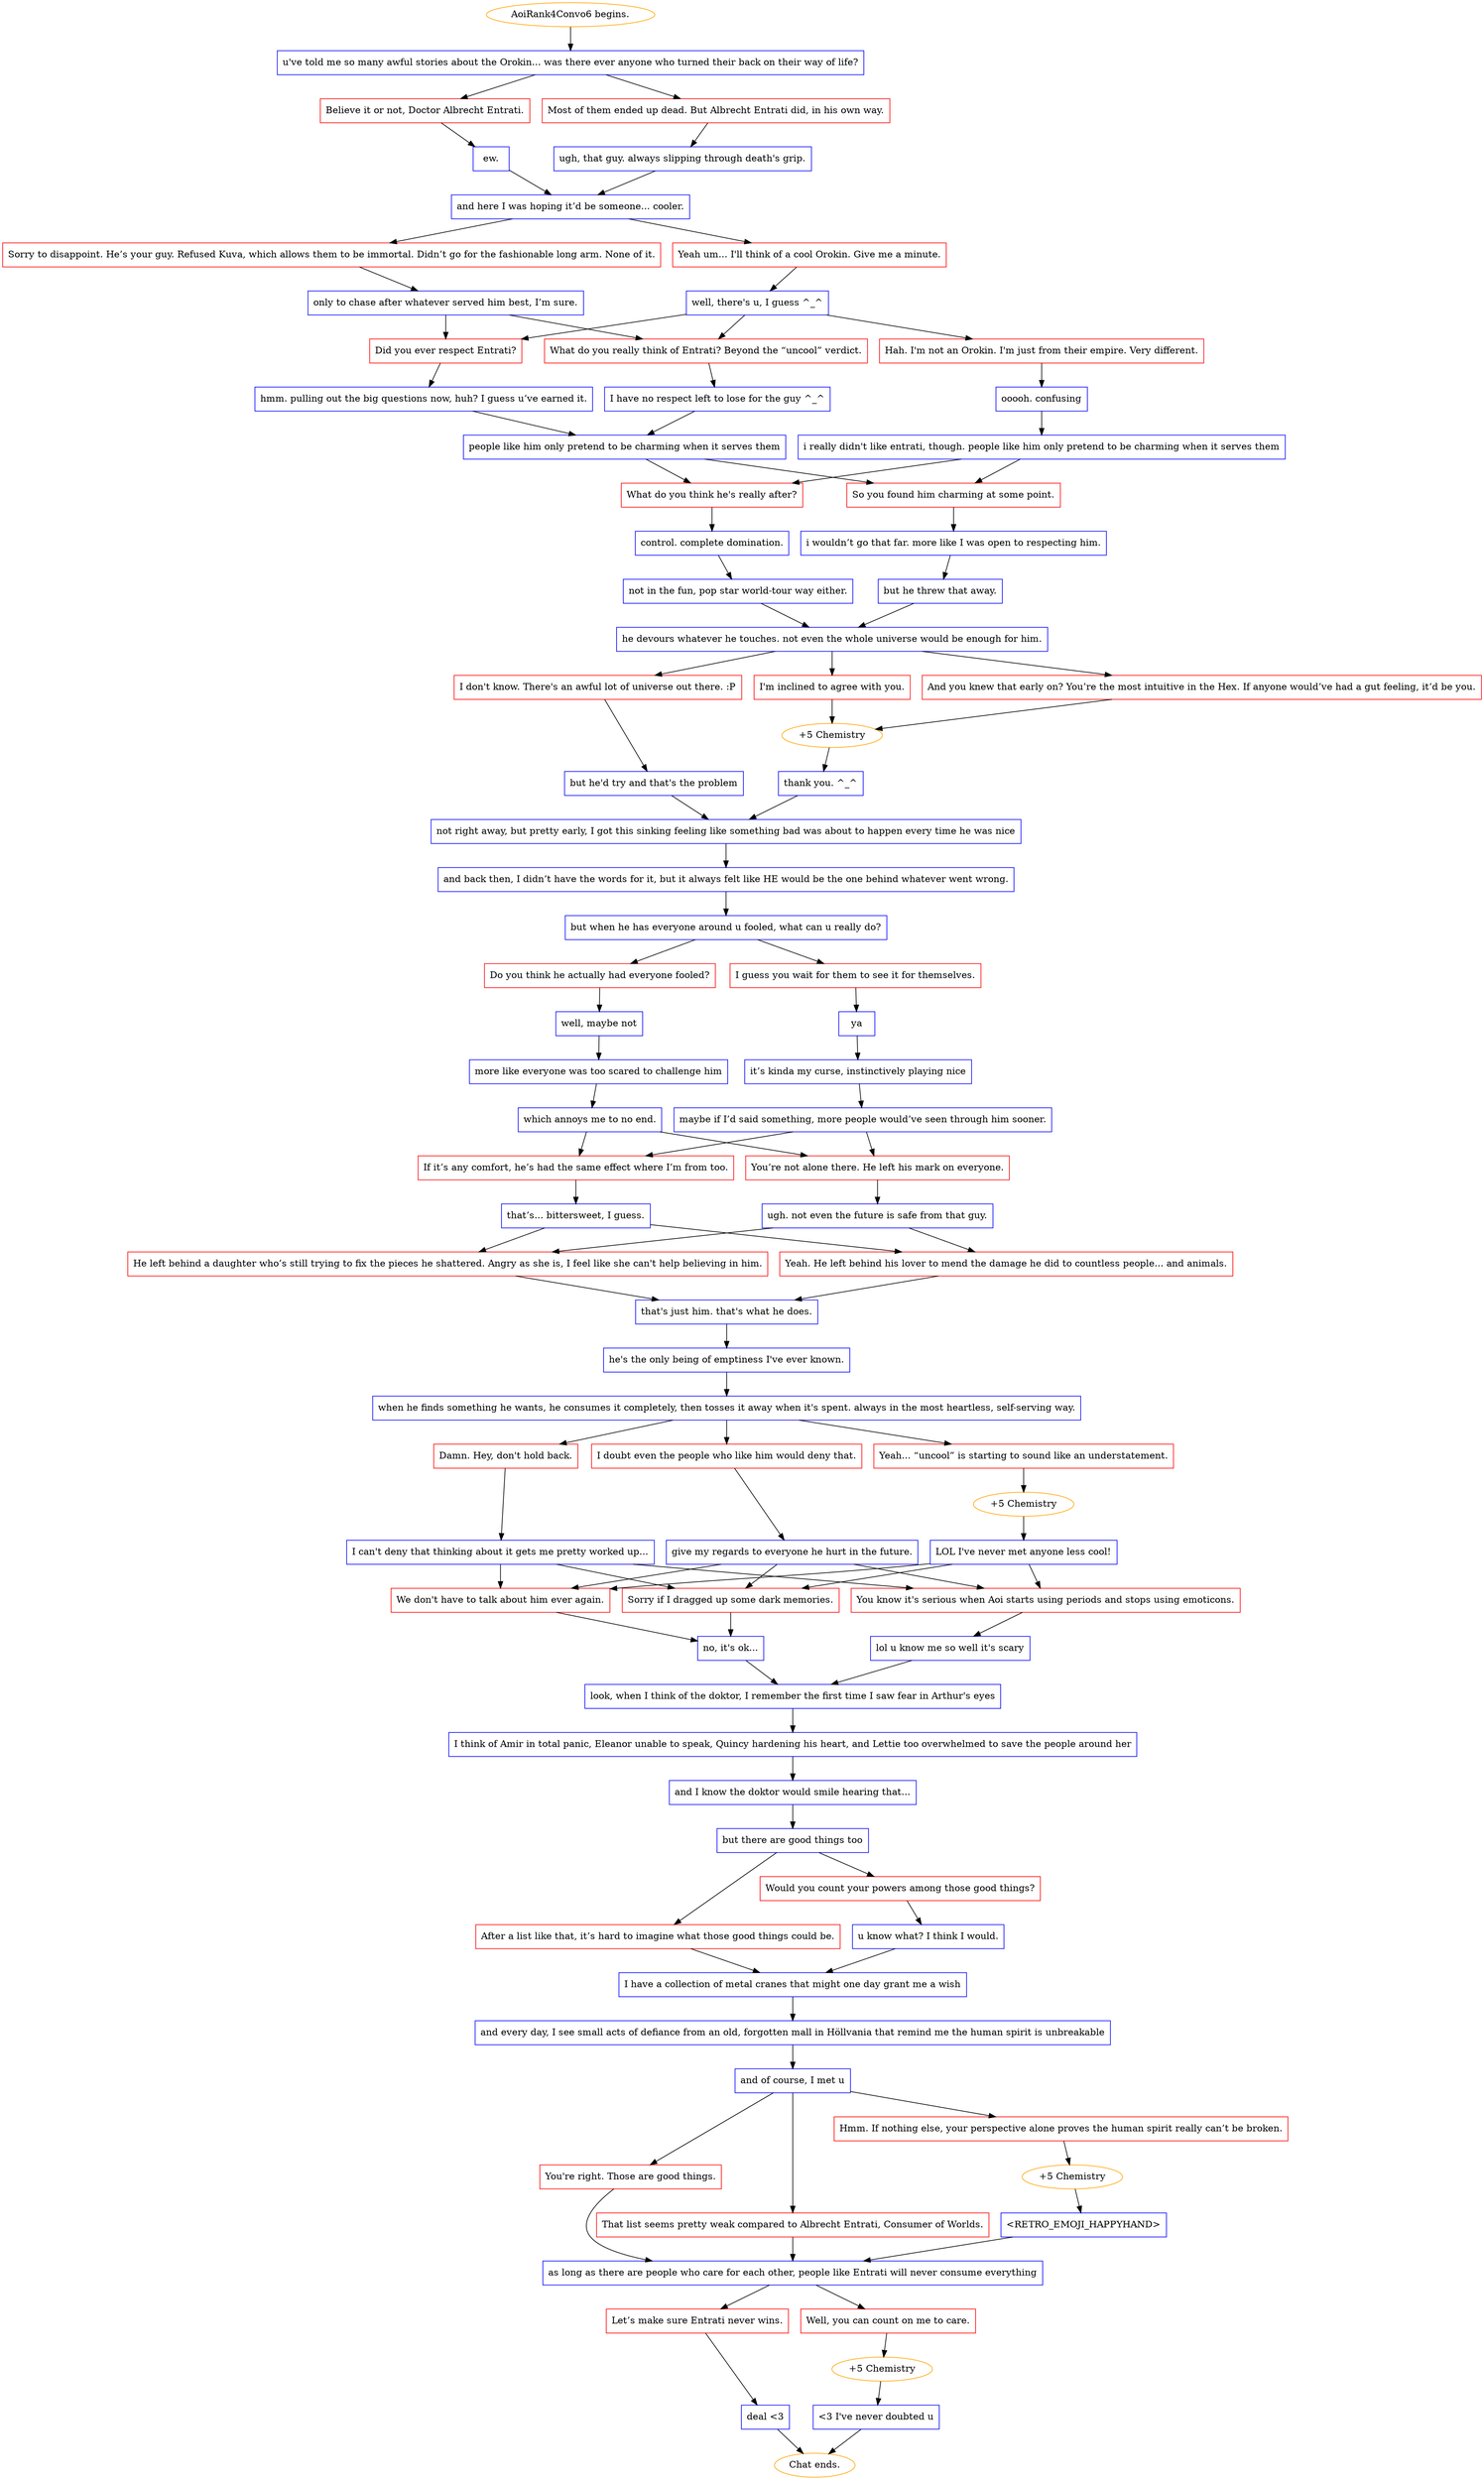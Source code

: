 digraph {
	"AoiRank4Convo6 begins." [color=orange];
		"AoiRank4Convo6 begins." -> j3926501078;
	j3926501078 [label="u've told me so many awful stories about the Orokin... was there ever anyone who turned their back on their way of life?",shape=box,color=blue];
		j3926501078 -> j2010996761;
		j3926501078 -> j47273711;
	j2010996761 [label="Believe it or not, Doctor Albrecht Entrati.",shape=box,color=red];
		j2010996761 -> j1884677897;
	j47273711 [label="Most of them ended up dead. But Albrecht Entrati did, in his own way.",shape=box,color=red];
		j47273711 -> j1703843857;
	j1884677897 [label="ew.",shape=box,color=blue];
		j1884677897 -> j2553472637;
	j1703843857 [label="ugh, that guy. always slipping through death's grip.",shape=box,color=blue];
		j1703843857 -> j2553472637;
	j2553472637 [label="and here I was hoping it’d be someone... cooler.",shape=box,color=blue];
		j2553472637 -> j1782483043;
		j2553472637 -> j250977741;
	j1782483043 [label="Sorry to disappoint. He’s your guy. Refused Kuva, which allows them to be immortal. Didn’t go for the fashionable long arm. None of it.",shape=box,color=red];
		j1782483043 -> j3457349677;
	j250977741 [label="Yeah um... I'll think of a cool Orokin. Give me a minute.",shape=box,color=red];
		j250977741 -> j3320679709;
	j3457349677 [label="only to chase after whatever served him best, I’m sure.",shape=box,color=blue];
		j3457349677 -> j3979180506;
		j3457349677 -> j2062796802;
	j3320679709 [label="well, there's u, I guess ^_^",shape=box,color=blue];
		j3320679709 -> j3979180506;
		j3320679709 -> j2062796802;
		j3320679709 -> j60807140;
	j3979180506 [label="Did you ever respect Entrati?",shape=box,color=red];
		j3979180506 -> j3628286948;
	j2062796802 [label="What do you really think of Entrati? Beyond the “uncool” verdict.",shape=box,color=red];
		j2062796802 -> j346755731;
	j60807140 [label="Hah. I'm not an Orokin. I'm just from their empire. Very different.",shape=box,color=red];
		j60807140 -> j2120530153;
	j3628286948 [label="hmm. pulling out the big questions now, huh? I guess u’ve earned it.",shape=box,color=blue];
		j3628286948 -> j3019490022;
	j346755731 [label="I have no respect left to lose for the guy ^_^",shape=box,color=blue];
		j346755731 -> j3019490022;
	j2120530153 [label="ooooh. confusing",shape=box,color=blue];
		j2120530153 -> j3021324807;
	j3019490022 [label="people like him only pretend to be charming when it serves them",shape=box,color=blue];
		j3019490022 -> j1214669649;
		j3019490022 -> j1558261722;
	j3021324807 [label="i really didn't like entrati, though. people like him only pretend to be charming when it serves them",shape=box,color=blue];
		j3021324807 -> j1214669649;
		j3021324807 -> j1558261722;
	j1214669649 [label="What do you think he's really after?",shape=box,color=red];
		j1214669649 -> j1833410591;
	j1558261722 [label="So you found him charming at some point.",shape=box,color=red];
		j1558261722 -> j1183384188;
	j1833410591 [label="control. complete domination.",shape=box,color=blue];
		j1833410591 -> j3533698456;
	j1183384188 [label="i wouldn’t go that far. more like I was open to respecting him.",shape=box,color=blue];
		j1183384188 -> j841855599;
	j3533698456 [label="not in the fun, pop star world-tour way either.",shape=box,color=blue];
		j3533698456 -> j2137114911;
	j841855599 [label="but he threw that away.",shape=box,color=blue];
		j841855599 -> j2137114911;
	j2137114911 [label="he devours whatever he touches. not even the whole universe would be enough for him.",shape=box,color=blue];
		j2137114911 -> j1892866753;
		j2137114911 -> j2656099308;
		j2137114911 -> j2327636800;
	j1892866753 [label="And you knew that early on? You’re the most intuitive in the Hex. If anyone would’ve had a gut feeling, it’d be you.",shape=box,color=red];
		j1892866753 -> j3356436324;
	j2656099308 [label="I'm inclined to agree with you.",shape=box,color=red];
		j2656099308 -> j3356436324;
	j2327636800 [label="I don't know. There's an awful lot of universe out there. :P",shape=box,color=red];
		j2327636800 -> j1408245555;
	j3356436324 [label="+5 Chemistry",color=orange];
		j3356436324 -> j2664118105;
	j1408245555 [label="but he'd try and that's the problem",shape=box,color=blue];
		j1408245555 -> j1634589996;
	j2664118105 [label="thank you. ^_^",shape=box,color=blue];
		j2664118105 -> j1634589996;
	j1634589996 [label="not right away, but pretty early, I got this sinking feeling like something bad was about to happen every time he was nice",shape=box,color=blue];
		j1634589996 -> j1592469173;
	j1592469173 [label="and back then, I didn’t have the words for it, but it always felt like HE would be the one behind whatever went wrong.",shape=box,color=blue];
		j1592469173 -> j2859317970;
	j2859317970 [label="but when he has everyone around u fooled, what can u really do?",shape=box,color=blue];
		j2859317970 -> j1301527151;
		j2859317970 -> j2206658480;
	j1301527151 [label="Do you think he actually had everyone fooled?",shape=box,color=red];
		j1301527151 -> j1315086468;
	j2206658480 [label="I guess you wait for them to see it for themselves.",shape=box,color=red];
		j2206658480 -> j1942166016;
	j1315086468 [label="well, maybe not",shape=box,color=blue];
		j1315086468 -> j258830374;
	j1942166016 [label="ya",shape=box,color=blue];
		j1942166016 -> j1798204699;
	j258830374 [label="more like everyone was too scared to challenge him",shape=box,color=blue];
		j258830374 -> j2476614627;
	j1798204699 [label="it’s kinda my curse, instinctively playing nice",shape=box,color=blue];
		j1798204699 -> j2645076418;
	j2476614627 [label="which annoys me to no end.",shape=box,color=blue];
		j2476614627 -> j236491477;
		j2476614627 -> j1913842399;
	j2645076418 [label="maybe if I’d said something, more people would’ve seen through him sooner.",shape=box,color=blue];
		j2645076418 -> j236491477;
		j2645076418 -> j1913842399;
	j236491477 [label="If it’s any comfort, he’s had the same effect where I’m from too.",shape=box,color=red];
		j236491477 -> j4121541458;
	j1913842399 [label="You’re not alone there. He left his mark on everyone.",shape=box,color=red];
		j1913842399 -> j4081529640;
	j4121541458 [label="that’s... bittersweet, I guess.",shape=box,color=blue];
		j4121541458 -> j2571911978;
		j4121541458 -> j2378515874;
	j4081529640 [label="ugh. not even the future is safe from that guy.",shape=box,color=blue];
		j4081529640 -> j2571911978;
		j4081529640 -> j2378515874;
	j2571911978 [label="He left behind a daughter who’s still trying to fix the pieces he shattered. Angry as she is, I feel like she can't help believing in him.",shape=box,color=red];
		j2571911978 -> j3576395019;
	j2378515874 [label="Yeah. He left behind his lover to mend the damage he did to countless people... and animals.",shape=box,color=red];
		j2378515874 -> j3576395019;
	j3576395019 [label="that's just him. that's what he does.",shape=box,color=blue];
		j3576395019 -> j231489700;
	j231489700 [label="he's the only being of emptiness I've ever known.",shape=box,color=blue];
		j231489700 -> j2895222141;
	j2895222141 [label="when he finds something he wants, he consumes it completely, then tosses it away when it's spent. always in the most heartless, self-serving way.",shape=box,color=blue];
		j2895222141 -> j2101143802;
		j2895222141 -> j3047406820;
		j2895222141 -> j427850576;
	j2101143802 [label="Yeah... “uncool” is starting to sound like an understatement.",shape=box,color=red];
		j2101143802 -> j593800788;
	j3047406820 [label="Damn. Hey, don't hold back.",shape=box,color=red];
		j3047406820 -> j3697161867;
	j427850576 [label="I doubt even the people who like him would deny that.",shape=box,color=red];
		j427850576 -> j3647307288;
	j593800788 [label="+5 Chemistry",color=orange];
		j593800788 -> j1660101450;
	j3697161867 [label="I can't deny that thinking about it gets me pretty worked up...",shape=box,color=blue];
		j3697161867 -> j3817624816;
		j3697161867 -> j1551466395;
		j3697161867 -> j3089468535;
	j3647307288 [label="give my regards to everyone he hurt in the future.",shape=box,color=blue];
		j3647307288 -> j3817624816;
		j3647307288 -> j1551466395;
		j3647307288 -> j3089468535;
	j1660101450 [label="LOL I've never met anyone less cool!",shape=box,color=blue];
		j1660101450 -> j3817624816;
		j1660101450 -> j1551466395;
		j1660101450 -> j3089468535;
	j3817624816 [label="Sorry if I dragged up some dark memories.",shape=box,color=red];
		j3817624816 -> j3065497347;
	j1551466395 [label="We don't have to talk about him ever again.",shape=box,color=red];
		j1551466395 -> j3065497347;
	j3089468535 [label="You know it's serious when Aoi starts using periods and stops using emoticons.",shape=box,color=red];
		j3089468535 -> j1418868977;
	j3065497347 [label="no, it's ok...",shape=box,color=blue];
		j3065497347 -> j222955380;
	j1418868977 [label="lol u know me so well it's scary",shape=box,color=blue];
		j1418868977 -> j222955380;
	j222955380 [label="look, when I think of the doktor, I remember the first time I saw fear in Arthur's eyes",shape=box,color=blue];
		j222955380 -> j3132795834;
	j3132795834 [label="I think of Amir in total panic, Eleanor unable to speak, Quincy hardening his heart, and Lettie too overwhelmed to save the people around her",shape=box,color=blue];
		j3132795834 -> j3911726675;
	j3911726675 [label="and I know the doktor would smile hearing that...",shape=box,color=blue];
		j3911726675 -> j3801805811;
	j3801805811 [label="but there are good things too",shape=box,color=blue];
		j3801805811 -> j979054241;
		j3801805811 -> j3622829685;
	j979054241 [label="After a list like that, it’s hard to imagine what those good things could be.",shape=box,color=red];
		j979054241 -> j1562451707;
	j3622829685 [label="Would you count your powers among those good things?",shape=box,color=red];
		j3622829685 -> j1999158720;
	j1562451707 [label="I have a collection of metal cranes that might one day grant me a wish",shape=box,color=blue];
		j1562451707 -> j1491038776;
	j1999158720 [label="u know what? I think I would.",shape=box,color=blue];
		j1999158720 -> j1562451707;
	j1491038776 [label="and every day, I see small acts of defiance from an old, forgotten mall in Höllvania that remind me the human spirit is unbreakable",shape=box,color=blue];
		j1491038776 -> j1811426206;
	j1811426206 [label="and of course, I met u",shape=box,color=blue];
		j1811426206 -> j2588477033;
		j1811426206 -> j2187055637;
		j1811426206 -> j276339254;
	j2588477033 [label="Hmm. If nothing else, your perspective alone proves the human spirit really can’t be broken.",shape=box,color=red];
		j2588477033 -> j1757351068;
	j2187055637 [label="You're right. Those are good things.",shape=box,color=red];
		j2187055637 -> j2958906635;
	j276339254 [label="That list seems pretty weak compared to Albrecht Entrati, Consumer of Worlds.",shape=box,color=red];
		j276339254 -> j2958906635;
	j1757351068 [label="+5 Chemistry",color=orange];
		j1757351068 -> j2915298057;
	j2958906635 [label="as long as there are people who care for each other, people like Entrati will never consume everything",shape=box,color=blue];
		j2958906635 -> j2195586503;
		j2958906635 -> j8547066;
	j2915298057 [label="<RETRO_EMOJI_HAPPYHAND>",shape=box,color=blue];
		j2915298057 -> j2958906635;
	j2195586503 [label="Let’s make sure Entrati never wins.",shape=box,color=red];
		j2195586503 -> j293068466;
	j8547066 [label="Well, you can count on me to care.",shape=box,color=red];
		j8547066 -> j3325285361;
	j293068466 [label="deal <3",shape=box,color=blue];
		j293068466 -> "Chat ends.";
	j3325285361 [label="+5 Chemistry",color=orange];
		j3325285361 -> j3548177975;
	"Chat ends." [color=orange];
	j3548177975 [label="<3 I've never doubted u",shape=box,color=blue];
		j3548177975 -> "Chat ends.";
}